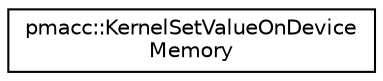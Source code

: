digraph "Graphical Class Hierarchy"
{
 // LATEX_PDF_SIZE
  edge [fontname="Helvetica",fontsize="10",labelfontname="Helvetica",labelfontsize="10"];
  node [fontname="Helvetica",fontsize="10",shape=record];
  rankdir="LR";
  Node0 [label="pmacc::KernelSetValueOnDevice\lMemory",height=0.2,width=0.4,color="black", fillcolor="white", style="filled",URL="$structpmacc_1_1_kernel_set_value_on_device_memory.html",tooltip=" "];
}
